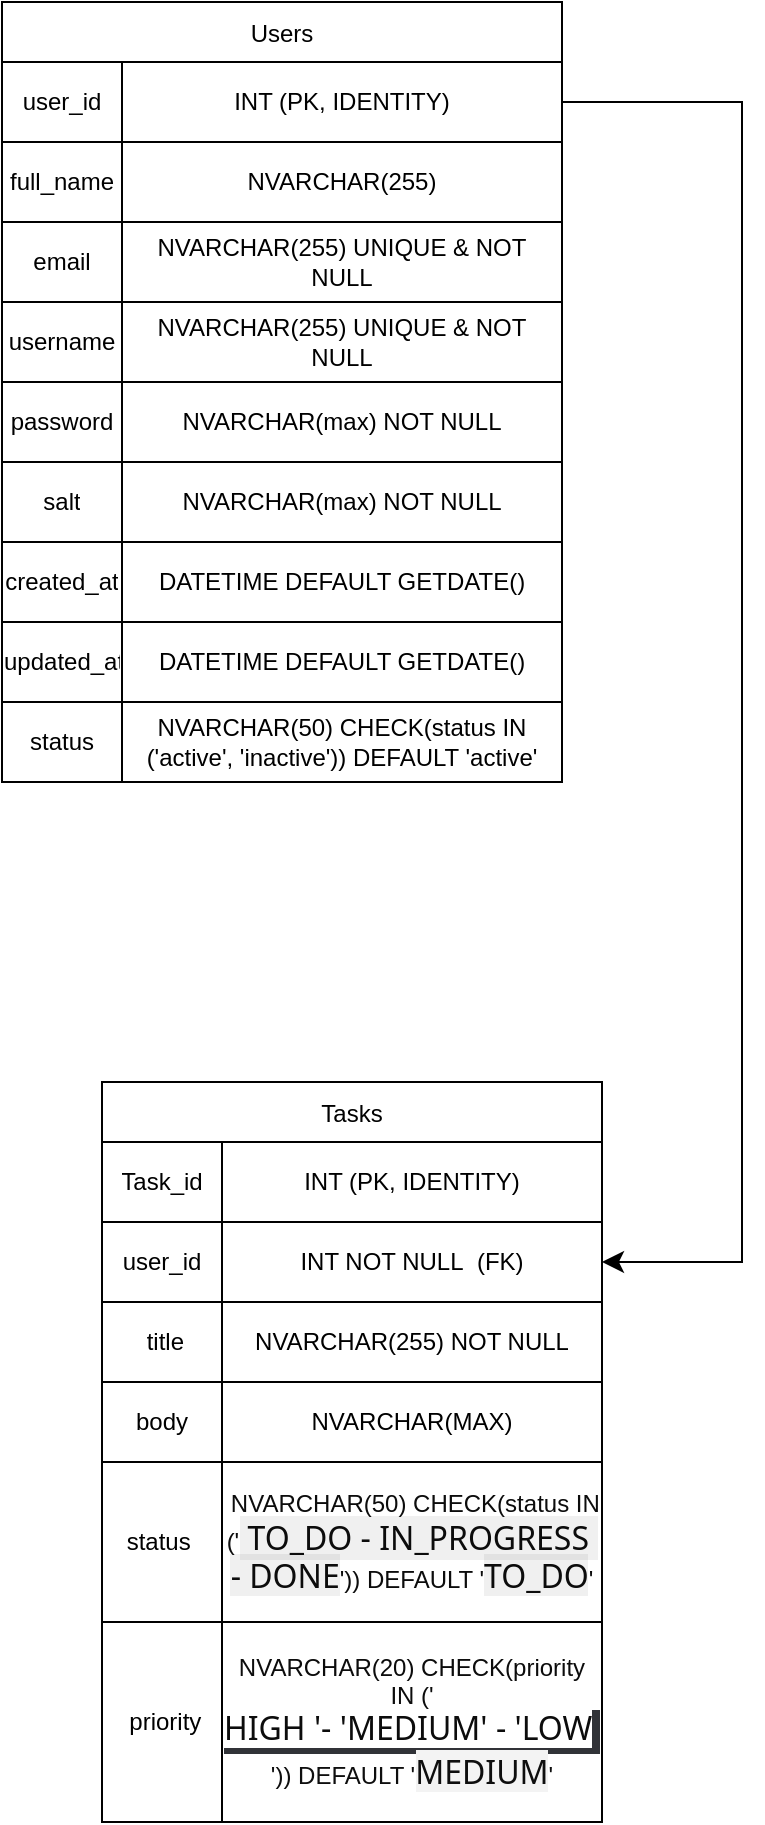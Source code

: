 <mxfile version="26.1.1">
  <diagram id="C5RBs43oDa-KdzZeNtuy" name="Page-1">
    <mxGraphModel dx="1000" dy="530" grid="1" gridSize="10" guides="1" tooltips="1" connect="1" arrows="1" fold="1" page="1" pageScale="1" pageWidth="827" pageHeight="1169" math="0" shadow="0">
      <root>
        <mxCell id="WIyWlLk6GJQsqaUBKTNV-0" />
        <mxCell id="WIyWlLk6GJQsqaUBKTNV-1" parent="WIyWlLk6GJQsqaUBKTNV-0" />
        <mxCell id="579UmgOC1A1TF0io03Oh-319" value="Users" style="shape=table;startSize=30;container=1;collapsible=0;childLayout=tableLayout;" parent="WIyWlLk6GJQsqaUBKTNV-1" vertex="1">
          <mxGeometry x="300" y="30" width="280" height="390" as="geometry" />
        </mxCell>
        <mxCell id="579UmgOC1A1TF0io03Oh-320" value="" style="shape=tableRow;horizontal=0;startSize=0;swimlaneHead=0;swimlaneBody=0;strokeColor=inherit;top=0;left=0;bottom=0;right=0;collapsible=0;dropTarget=0;fillColor=none;points=[[0,0.5],[1,0.5]];portConstraint=eastwest;" parent="579UmgOC1A1TF0io03Oh-319" vertex="1">
          <mxGeometry y="30" width="280" height="40" as="geometry" />
        </mxCell>
        <mxCell id="579UmgOC1A1TF0io03Oh-321" value="user_id" style="shape=partialRectangle;html=1;whiteSpace=wrap;connectable=0;strokeColor=inherit;overflow=hidden;fillColor=none;top=0;left=0;bottom=0;right=0;pointerEvents=1;" parent="579UmgOC1A1TF0io03Oh-320" vertex="1">
          <mxGeometry width="60" height="40" as="geometry">
            <mxRectangle width="60" height="40" as="alternateBounds" />
          </mxGeometry>
        </mxCell>
        <mxCell id="579UmgOC1A1TF0io03Oh-322" value="INT (PK, IDENTITY)" style="shape=partialRectangle;html=1;whiteSpace=wrap;connectable=0;strokeColor=inherit;overflow=hidden;fillColor=none;top=0;left=0;bottom=0;right=0;pointerEvents=1;" parent="579UmgOC1A1TF0io03Oh-320" vertex="1">
          <mxGeometry x="60" width="220" height="40" as="geometry">
            <mxRectangle width="220" height="40" as="alternateBounds" />
          </mxGeometry>
        </mxCell>
        <mxCell id="579UmgOC1A1TF0io03Oh-323" value="" style="shape=tableRow;horizontal=0;startSize=0;swimlaneHead=0;swimlaneBody=0;strokeColor=inherit;top=0;left=0;bottom=0;right=0;collapsible=0;dropTarget=0;fillColor=none;points=[[0,0.5],[1,0.5]];portConstraint=eastwest;" parent="579UmgOC1A1TF0io03Oh-319" vertex="1">
          <mxGeometry y="70" width="280" height="40" as="geometry" />
        </mxCell>
        <mxCell id="579UmgOC1A1TF0io03Oh-324" value="full_name" style="shape=partialRectangle;html=1;whiteSpace=wrap;connectable=0;strokeColor=inherit;overflow=hidden;fillColor=none;top=0;left=0;bottom=0;right=0;pointerEvents=1;" parent="579UmgOC1A1TF0io03Oh-323" vertex="1">
          <mxGeometry width="60" height="40" as="geometry">
            <mxRectangle width="60" height="40" as="alternateBounds" />
          </mxGeometry>
        </mxCell>
        <mxCell id="579UmgOC1A1TF0io03Oh-325" value="NVARCHAR(255)" style="shape=partialRectangle;html=1;whiteSpace=wrap;connectable=0;strokeColor=inherit;overflow=hidden;fillColor=none;top=0;left=0;bottom=0;right=0;pointerEvents=1;" parent="579UmgOC1A1TF0io03Oh-323" vertex="1">
          <mxGeometry x="60" width="220" height="40" as="geometry">
            <mxRectangle width="220" height="40" as="alternateBounds" />
          </mxGeometry>
        </mxCell>
        <mxCell id="579UmgOC1A1TF0io03Oh-326" value="" style="shape=tableRow;horizontal=0;startSize=0;swimlaneHead=0;swimlaneBody=0;strokeColor=inherit;top=0;left=0;bottom=0;right=0;collapsible=0;dropTarget=0;fillColor=none;points=[[0,0.5],[1,0.5]];portConstraint=eastwest;" parent="579UmgOC1A1TF0io03Oh-319" vertex="1">
          <mxGeometry y="110" width="280" height="40" as="geometry" />
        </mxCell>
        <mxCell id="579UmgOC1A1TF0io03Oh-327" value="&amp;nbsp;email&amp;nbsp;" style="shape=partialRectangle;html=1;whiteSpace=wrap;connectable=0;strokeColor=inherit;overflow=hidden;fillColor=none;top=0;left=0;bottom=0;right=0;pointerEvents=1;" parent="579UmgOC1A1TF0io03Oh-326" vertex="1">
          <mxGeometry width="60" height="40" as="geometry">
            <mxRectangle width="60" height="40" as="alternateBounds" />
          </mxGeometry>
        </mxCell>
        <mxCell id="579UmgOC1A1TF0io03Oh-328" value="NVARCHAR(255) UNIQUE &amp;amp; NOT NULL" style="shape=partialRectangle;html=1;whiteSpace=wrap;connectable=0;strokeColor=inherit;overflow=hidden;fillColor=none;top=0;left=0;bottom=0;right=0;pointerEvents=1;" parent="579UmgOC1A1TF0io03Oh-326" vertex="1">
          <mxGeometry x="60" width="220" height="40" as="geometry">
            <mxRectangle width="220" height="40" as="alternateBounds" />
          </mxGeometry>
        </mxCell>
        <mxCell id="579UmgOC1A1TF0io03Oh-329" value="" style="shape=tableRow;horizontal=0;startSize=0;swimlaneHead=0;swimlaneBody=0;strokeColor=inherit;top=0;left=0;bottom=0;right=0;collapsible=0;dropTarget=0;fillColor=none;points=[[0,0.5],[1,0.5]];portConstraint=eastwest;" parent="579UmgOC1A1TF0io03Oh-319" vertex="1">
          <mxGeometry y="150" width="280" height="40" as="geometry" />
        </mxCell>
        <mxCell id="579UmgOC1A1TF0io03Oh-330" value="username" style="shape=partialRectangle;html=1;whiteSpace=wrap;connectable=0;strokeColor=inherit;overflow=hidden;fillColor=none;top=0;left=0;bottom=0;right=0;pointerEvents=1;" parent="579UmgOC1A1TF0io03Oh-329" vertex="1">
          <mxGeometry width="60" height="40" as="geometry">
            <mxRectangle width="60" height="40" as="alternateBounds" />
          </mxGeometry>
        </mxCell>
        <mxCell id="579UmgOC1A1TF0io03Oh-331" value="NVARCHAR(255) UNIQUE &amp;amp; NOT NULL" style="shape=partialRectangle;html=1;whiteSpace=wrap;connectable=0;strokeColor=inherit;overflow=hidden;fillColor=none;top=0;left=0;bottom=0;right=0;pointerEvents=1;" parent="579UmgOC1A1TF0io03Oh-329" vertex="1">
          <mxGeometry x="60" width="220" height="40" as="geometry">
            <mxRectangle width="220" height="40" as="alternateBounds" />
          </mxGeometry>
        </mxCell>
        <mxCell id="579UmgOC1A1TF0io03Oh-332" value="" style="shape=tableRow;horizontal=0;startSize=0;swimlaneHead=0;swimlaneBody=0;strokeColor=inherit;top=0;left=0;bottom=0;right=0;collapsible=0;dropTarget=0;fillColor=none;points=[[0,0.5],[1,0.5]];portConstraint=eastwest;" parent="579UmgOC1A1TF0io03Oh-319" vertex="1">
          <mxGeometry y="190" width="280" height="40" as="geometry" />
        </mxCell>
        <mxCell id="579UmgOC1A1TF0io03Oh-333" value="&amp;nbsp;password&amp;nbsp;" style="shape=partialRectangle;html=1;whiteSpace=wrap;connectable=0;strokeColor=inherit;overflow=hidden;fillColor=none;top=0;left=0;bottom=0;right=0;pointerEvents=1;" parent="579UmgOC1A1TF0io03Oh-332" vertex="1">
          <mxGeometry width="60" height="40" as="geometry">
            <mxRectangle width="60" height="40" as="alternateBounds" />
          </mxGeometry>
        </mxCell>
        <mxCell id="579UmgOC1A1TF0io03Oh-334" value="NVARCHAR(max) NOT NULL" style="shape=partialRectangle;html=1;whiteSpace=wrap;connectable=0;strokeColor=inherit;overflow=hidden;fillColor=none;top=0;left=0;bottom=0;right=0;pointerEvents=1;" parent="579UmgOC1A1TF0io03Oh-332" vertex="1">
          <mxGeometry x="60" width="220" height="40" as="geometry">
            <mxRectangle width="220" height="40" as="alternateBounds" />
          </mxGeometry>
        </mxCell>
        <mxCell id="579UmgOC1A1TF0io03Oh-335" value="" style="shape=tableRow;horizontal=0;startSize=0;swimlaneHead=0;swimlaneBody=0;strokeColor=inherit;top=0;left=0;bottom=0;right=0;collapsible=0;dropTarget=0;fillColor=none;points=[[0,0.5],[1,0.5]];portConstraint=eastwest;" parent="579UmgOC1A1TF0io03Oh-319" vertex="1">
          <mxGeometry y="230" width="280" height="40" as="geometry" />
        </mxCell>
        <mxCell id="579UmgOC1A1TF0io03Oh-336" value="salt" style="shape=partialRectangle;html=1;whiteSpace=wrap;connectable=0;strokeColor=inherit;overflow=hidden;fillColor=none;top=0;left=0;bottom=0;right=0;pointerEvents=1;" parent="579UmgOC1A1TF0io03Oh-335" vertex="1">
          <mxGeometry width="60" height="40" as="geometry">
            <mxRectangle width="60" height="40" as="alternateBounds" />
          </mxGeometry>
        </mxCell>
        <mxCell id="579UmgOC1A1TF0io03Oh-337" value="NVARCHAR(&lt;span style=&quot;color: rgb(0, 0, 0);&quot;&gt;max&lt;/span&gt;) NOT NULL" style="shape=partialRectangle;html=1;whiteSpace=wrap;connectable=0;strokeColor=inherit;overflow=hidden;fillColor=none;top=0;left=0;bottom=0;right=0;pointerEvents=1;" parent="579UmgOC1A1TF0io03Oh-335" vertex="1">
          <mxGeometry x="60" width="220" height="40" as="geometry">
            <mxRectangle width="220" height="40" as="alternateBounds" />
          </mxGeometry>
        </mxCell>
        <mxCell id="579UmgOC1A1TF0io03Oh-338" value="" style="shape=tableRow;horizontal=0;startSize=0;swimlaneHead=0;swimlaneBody=0;strokeColor=inherit;top=0;left=0;bottom=0;right=0;collapsible=0;dropTarget=0;fillColor=none;points=[[0,0.5],[1,0.5]];portConstraint=eastwest;" parent="579UmgOC1A1TF0io03Oh-319" vertex="1">
          <mxGeometry y="270" width="280" height="40" as="geometry" />
        </mxCell>
        <mxCell id="579UmgOC1A1TF0io03Oh-339" value="created_at" style="shape=partialRectangle;html=1;whiteSpace=wrap;connectable=0;strokeColor=inherit;overflow=hidden;fillColor=none;top=0;left=0;bottom=0;right=0;pointerEvents=1;" parent="579UmgOC1A1TF0io03Oh-338" vertex="1">
          <mxGeometry width="60" height="40" as="geometry">
            <mxRectangle width="60" height="40" as="alternateBounds" />
          </mxGeometry>
        </mxCell>
        <mxCell id="579UmgOC1A1TF0io03Oh-340" value="DATETIME DEFAULT GETDATE()" style="shape=partialRectangle;html=1;whiteSpace=wrap;connectable=0;strokeColor=inherit;overflow=hidden;fillColor=none;top=0;left=0;bottom=0;right=0;pointerEvents=1;" parent="579UmgOC1A1TF0io03Oh-338" vertex="1">
          <mxGeometry x="60" width="220" height="40" as="geometry">
            <mxRectangle width="220" height="40" as="alternateBounds" />
          </mxGeometry>
        </mxCell>
        <mxCell id="579UmgOC1A1TF0io03Oh-341" value="" style="shape=tableRow;horizontal=0;startSize=0;swimlaneHead=0;swimlaneBody=0;strokeColor=inherit;top=0;left=0;bottom=0;right=0;collapsible=0;dropTarget=0;fillColor=none;points=[[0,0.5],[1,0.5]];portConstraint=eastwest;" parent="579UmgOC1A1TF0io03Oh-319" vertex="1">
          <mxGeometry y="310" width="280" height="40" as="geometry" />
        </mxCell>
        <mxCell id="579UmgOC1A1TF0io03Oh-342" value="updated_at&amp;nbsp;" style="shape=partialRectangle;html=1;whiteSpace=wrap;connectable=0;strokeColor=inherit;overflow=hidden;fillColor=none;top=0;left=0;bottom=0;right=0;pointerEvents=1;" parent="579UmgOC1A1TF0io03Oh-341" vertex="1">
          <mxGeometry width="60" height="40" as="geometry">
            <mxRectangle width="60" height="40" as="alternateBounds" />
          </mxGeometry>
        </mxCell>
        <mxCell id="579UmgOC1A1TF0io03Oh-343" value="DATETIME DEFAULT GETDATE()" style="shape=partialRectangle;html=1;whiteSpace=wrap;connectable=0;strokeColor=inherit;overflow=hidden;fillColor=none;top=0;left=0;bottom=0;right=0;pointerEvents=1;" parent="579UmgOC1A1TF0io03Oh-341" vertex="1">
          <mxGeometry x="60" width="220" height="40" as="geometry">
            <mxRectangle width="220" height="40" as="alternateBounds" />
          </mxGeometry>
        </mxCell>
        <mxCell id="579UmgOC1A1TF0io03Oh-344" value="" style="shape=tableRow;horizontal=0;startSize=0;swimlaneHead=0;swimlaneBody=0;strokeColor=inherit;top=0;left=0;bottom=0;right=0;collapsible=0;dropTarget=0;fillColor=none;points=[[0,0.5],[1,0.5]];portConstraint=eastwest;" parent="579UmgOC1A1TF0io03Oh-319" vertex="1">
          <mxGeometry y="350" width="280" height="40" as="geometry" />
        </mxCell>
        <mxCell id="579UmgOC1A1TF0io03Oh-345" value="status" style="shape=partialRectangle;html=1;whiteSpace=wrap;connectable=0;strokeColor=inherit;overflow=hidden;fillColor=none;top=0;left=0;bottom=0;right=0;pointerEvents=1;" parent="579UmgOC1A1TF0io03Oh-344" vertex="1">
          <mxGeometry width="60" height="40" as="geometry">
            <mxRectangle width="60" height="40" as="alternateBounds" />
          </mxGeometry>
        </mxCell>
        <mxCell id="579UmgOC1A1TF0io03Oh-346" value="NVARCHAR(50) CHECK(status IN (&#39;active&#39;, &#39;inactive&#39;)) DEFAULT &#39;active&#39;" style="shape=partialRectangle;html=1;whiteSpace=wrap;connectable=0;strokeColor=inherit;overflow=hidden;fillColor=none;top=0;left=0;bottom=0;right=0;pointerEvents=1;" parent="579UmgOC1A1TF0io03Oh-344" vertex="1">
          <mxGeometry x="60" width="220" height="40" as="geometry">
            <mxRectangle width="220" height="40" as="alternateBounds" />
          </mxGeometry>
        </mxCell>
        <mxCell id="579UmgOC1A1TF0io03Oh-347" value="Tasks" style="shape=table;startSize=30;container=1;collapsible=0;childLayout=tableLayout;" parent="WIyWlLk6GJQsqaUBKTNV-1" vertex="1">
          <mxGeometry x="350" y="570" width="250" height="370" as="geometry" />
        </mxCell>
        <mxCell id="579UmgOC1A1TF0io03Oh-348" value="" style="shape=tableRow;horizontal=0;startSize=0;swimlaneHead=0;swimlaneBody=0;strokeColor=inherit;top=0;left=0;bottom=0;right=0;collapsible=0;dropTarget=0;fillColor=none;points=[[0,0.5],[1,0.5]];portConstraint=eastwest;" parent="579UmgOC1A1TF0io03Oh-347" vertex="1">
          <mxGeometry y="30" width="250" height="40" as="geometry" />
        </mxCell>
        <mxCell id="579UmgOC1A1TF0io03Oh-349" value="Task_id" style="shape=partialRectangle;html=1;whiteSpace=wrap;connectable=0;strokeColor=inherit;overflow=hidden;fillColor=none;top=0;left=0;bottom=0;right=0;pointerEvents=1;" parent="579UmgOC1A1TF0io03Oh-348" vertex="1">
          <mxGeometry width="60" height="40" as="geometry">
            <mxRectangle width="60" height="40" as="alternateBounds" />
          </mxGeometry>
        </mxCell>
        <mxCell id="579UmgOC1A1TF0io03Oh-350" value="INT (PK, IDENTITY)" style="shape=partialRectangle;html=1;whiteSpace=wrap;connectable=0;strokeColor=inherit;overflow=hidden;fillColor=none;top=0;left=0;bottom=0;right=0;pointerEvents=1;" parent="579UmgOC1A1TF0io03Oh-348" vertex="1">
          <mxGeometry x="60" width="190" height="40" as="geometry">
            <mxRectangle width="190" height="40" as="alternateBounds" />
          </mxGeometry>
        </mxCell>
        <mxCell id="579UmgOC1A1TF0io03Oh-351" value="" style="shape=tableRow;horizontal=0;startSize=0;swimlaneHead=0;swimlaneBody=0;strokeColor=inherit;top=0;left=0;bottom=0;right=0;collapsible=0;dropTarget=0;fillColor=none;points=[[0,0.5],[1,0.5]];portConstraint=eastwest;" parent="579UmgOC1A1TF0io03Oh-347" vertex="1">
          <mxGeometry y="70" width="250" height="40" as="geometry" />
        </mxCell>
        <mxCell id="579UmgOC1A1TF0io03Oh-352" value="&amp;nbsp;user_id&amp;nbsp;" style="shape=partialRectangle;html=1;whiteSpace=wrap;connectable=0;strokeColor=inherit;overflow=hidden;fillColor=none;top=0;left=0;bottom=0;right=0;pointerEvents=1;" parent="579UmgOC1A1TF0io03Oh-351" vertex="1">
          <mxGeometry width="60" height="40" as="geometry">
            <mxRectangle width="60" height="40" as="alternateBounds" />
          </mxGeometry>
        </mxCell>
        <mxCell id="579UmgOC1A1TF0io03Oh-353" value="INT NOT NULL&amp;nbsp; (FK)" style="shape=partialRectangle;html=1;whiteSpace=wrap;connectable=0;strokeColor=inherit;overflow=hidden;fillColor=none;top=0;left=0;bottom=0;right=0;pointerEvents=1;" parent="579UmgOC1A1TF0io03Oh-351" vertex="1">
          <mxGeometry x="60" width="190" height="40" as="geometry">
            <mxRectangle width="190" height="40" as="alternateBounds" />
          </mxGeometry>
        </mxCell>
        <mxCell id="579UmgOC1A1TF0io03Oh-354" value="" style="shape=tableRow;horizontal=0;startSize=0;swimlaneHead=0;swimlaneBody=0;strokeColor=inherit;top=0;left=0;bottom=0;right=0;collapsible=0;dropTarget=0;fillColor=none;points=[[0,0.5],[1,0.5]];portConstraint=eastwest;" parent="579UmgOC1A1TF0io03Oh-347" vertex="1">
          <mxGeometry y="110" width="250" height="40" as="geometry" />
        </mxCell>
        <mxCell id="579UmgOC1A1TF0io03Oh-355" value="&amp;nbsp;title" style="shape=partialRectangle;html=1;whiteSpace=wrap;connectable=0;strokeColor=inherit;overflow=hidden;fillColor=none;top=0;left=0;bottom=0;right=0;pointerEvents=1;" parent="579UmgOC1A1TF0io03Oh-354" vertex="1">
          <mxGeometry width="60" height="40" as="geometry">
            <mxRectangle width="60" height="40" as="alternateBounds" />
          </mxGeometry>
        </mxCell>
        <mxCell id="579UmgOC1A1TF0io03Oh-356" value="NVARCHAR(255) NOT NULL" style="shape=partialRectangle;html=1;whiteSpace=wrap;connectable=0;strokeColor=inherit;overflow=hidden;fillColor=none;top=0;left=0;bottom=0;right=0;pointerEvents=1;" parent="579UmgOC1A1TF0io03Oh-354" vertex="1">
          <mxGeometry x="60" width="190" height="40" as="geometry">
            <mxRectangle width="190" height="40" as="alternateBounds" />
          </mxGeometry>
        </mxCell>
        <mxCell id="579UmgOC1A1TF0io03Oh-357" value="" style="shape=tableRow;horizontal=0;startSize=0;swimlaneHead=0;swimlaneBody=0;strokeColor=inherit;top=0;left=0;bottom=0;right=0;collapsible=0;dropTarget=0;fillColor=none;points=[[0,0.5],[1,0.5]];portConstraint=eastwest;" parent="579UmgOC1A1TF0io03Oh-347" vertex="1">
          <mxGeometry y="150" width="250" height="40" as="geometry" />
        </mxCell>
        <mxCell id="579UmgOC1A1TF0io03Oh-358" value="body" style="shape=partialRectangle;html=1;whiteSpace=wrap;connectable=0;strokeColor=inherit;overflow=hidden;fillColor=none;top=0;left=0;bottom=0;right=0;pointerEvents=1;" parent="579UmgOC1A1TF0io03Oh-357" vertex="1">
          <mxGeometry width="60" height="40" as="geometry">
            <mxRectangle width="60" height="40" as="alternateBounds" />
          </mxGeometry>
        </mxCell>
        <mxCell id="579UmgOC1A1TF0io03Oh-359" value="NVARCHAR(MAX)" style="shape=partialRectangle;html=1;whiteSpace=wrap;connectable=0;strokeColor=inherit;overflow=hidden;fillColor=none;top=0;left=0;bottom=0;right=0;pointerEvents=1;" parent="579UmgOC1A1TF0io03Oh-357" vertex="1">
          <mxGeometry x="60" width="190" height="40" as="geometry">
            <mxRectangle width="190" height="40" as="alternateBounds" />
          </mxGeometry>
        </mxCell>
        <mxCell id="579UmgOC1A1TF0io03Oh-360" value="" style="shape=tableRow;horizontal=0;startSize=0;swimlaneHead=0;swimlaneBody=0;strokeColor=inherit;top=0;left=0;bottom=0;right=0;collapsible=0;dropTarget=0;fillColor=none;points=[[0,0.5],[1,0.5]];portConstraint=eastwest;" parent="579UmgOC1A1TF0io03Oh-347" vertex="1">
          <mxGeometry y="190" width="250" height="80" as="geometry" />
        </mxCell>
        <mxCell id="579UmgOC1A1TF0io03Oh-361" value="status&amp;nbsp;" style="shape=partialRectangle;html=1;whiteSpace=wrap;connectable=0;strokeColor=inherit;overflow=hidden;fillColor=none;top=0;left=0;bottom=0;right=0;pointerEvents=1;" parent="579UmgOC1A1TF0io03Oh-360" vertex="1">
          <mxGeometry width="60" height="80" as="geometry">
            <mxRectangle width="60" height="80" as="alternateBounds" />
          </mxGeometry>
        </mxCell>
        <mxCell id="579UmgOC1A1TF0io03Oh-362" value="&lt;span style=&quot;background-color: light-dark(#ffffff, var(--ge-dark-color, #121212));&quot;&gt;&lt;font style=&quot;color: rgb(12, 12, 12);&quot;&gt;&amp;nbsp;NVARCHAR(50) CHECK(status IN (&#39;&lt;span style=&quot;margin: 0px; padding: 0px; border: 0px; font-family: &amp;quot;gg sans&amp;quot;, &amp;quot;Noto Sans&amp;quot;, &amp;quot;Helvetica Neue&amp;quot;, Helvetica, Arial, sans-serif; font-size: 16px; vertical-align: baseline; outline: 0px; text-align: left; white-space-collapse: break-spaces; background-color: oklab(0.085 0.0 0.0 / 0.06);&quot;&gt; TO&lt;/span&gt;&lt;span style=&quot;margin: 0px; padding: 0px; border: 0px; font-family: &amp;quot;gg sans&amp;quot;, &amp;quot;Noto Sans&amp;quot;, &amp;quot;Helvetica Neue&amp;quot;, Helvetica, Arial, sans-serif; font-size: 16px; vertical-align: baseline; outline: 0px; text-align: left; white-space-collapse: break-spaces; background-color: oklab(0.085 0.0 0.0 / 0.06);&quot;&gt;_DO &lt;/span&gt;&lt;span style=&quot;margin: 0px; padding: 0px; border: 0px; font-family: &amp;quot;gg sans&amp;quot;, &amp;quot;Noto Sans&amp;quot;, &amp;quot;Helvetica Neue&amp;quot;, Helvetica, Arial, sans-serif; font-size: 16px; vertical-align: baseline; outline: 0px; text-align: left; white-space-collapse: break-spaces; background-color: oklab(0.085 0.0 0.0 / 0.06);&quot;&gt;- IN&lt;/span&gt;&lt;span style=&quot;margin: 0px; padding: 0px; border: 0px; font-family: &amp;quot;gg sans&amp;quot;, &amp;quot;Noto Sans&amp;quot;, &amp;quot;Helvetica Neue&amp;quot;, Helvetica, Arial, sans-serif; font-size: 16px; vertical-align: baseline; outline: 0px; text-align: left; white-space-collapse: break-spaces; background-color: oklab(0.085 0.0 0.0 / 0.06);&quot;&gt;_PROGRESS &lt;/span&gt;&lt;span style=&quot;margin: 0px; padding: 0px; border: 0px; font-family: &amp;quot;gg sans&amp;quot;, &amp;quot;Noto Sans&amp;quot;, &amp;quot;Helvetica Neue&amp;quot;, Helvetica, Arial, sans-serif; font-size: 16px; vertical-align: baseline; outline: 0px; text-align: left; white-space-collapse: break-spaces; background-color: oklab(0.085 0.0 0.0 / 0.06);&quot;&gt;- DONE&lt;/span&gt;&#39;)) DEFAULT &#39;&lt;span style=&quot;white-space-collapse: break-spaces; margin: 0px; padding: 0px; border: 0px; font-family: &amp;quot;gg sans&amp;quot;, &amp;quot;Noto Sans&amp;quot;, &amp;quot;Helvetica Neue&amp;quot;, Helvetica, Arial, sans-serif; font-size: 16px; vertical-align: baseline; outline: 0px; text-align: left; background-color: oklab(0.085 0.0 0.0 / 0.06);&quot;&gt;TO&lt;/span&gt;&lt;span style=&quot;white-space-collapse: break-spaces; margin: 0px; padding: 0px; border: 0px; font-family: &amp;quot;gg sans&amp;quot;, &amp;quot;Noto Sans&amp;quot;, &amp;quot;Helvetica Neue&amp;quot;, Helvetica, Arial, sans-serif; font-size: 16px; vertical-align: baseline; outline: 0px; text-align: left; background-color: oklab(0.085 0.0 0.0 / 0.06);&quot;&gt;_DO&lt;/span&gt;&#39;&lt;/font&gt;&lt;/span&gt;" style="shape=partialRectangle;html=1;whiteSpace=wrap;connectable=0;strokeColor=inherit;overflow=hidden;fillColor=none;top=0;left=0;bottom=0;right=0;pointerEvents=1;" parent="579UmgOC1A1TF0io03Oh-360" vertex="1">
          <mxGeometry x="60" width="190" height="80" as="geometry">
            <mxRectangle width="190" height="80" as="alternateBounds" />
          </mxGeometry>
        </mxCell>
        <mxCell id="579UmgOC1A1TF0io03Oh-363" value="" style="shape=tableRow;horizontal=0;startSize=0;swimlaneHead=0;swimlaneBody=0;strokeColor=inherit;top=0;left=0;bottom=0;right=0;collapsible=0;dropTarget=0;fillColor=none;points=[[0,0.5],[1,0.5]];portConstraint=eastwest;" parent="579UmgOC1A1TF0io03Oh-347" vertex="1">
          <mxGeometry y="270" width="250" height="100" as="geometry" />
        </mxCell>
        <mxCell id="579UmgOC1A1TF0io03Oh-364" value="&amp;nbsp;priority" style="shape=partialRectangle;html=1;whiteSpace=wrap;connectable=0;strokeColor=inherit;overflow=hidden;fillColor=none;top=0;left=0;bottom=0;right=0;pointerEvents=1;" parent="579UmgOC1A1TF0io03Oh-363" vertex="1">
          <mxGeometry width="60" height="100" as="geometry">
            <mxRectangle width="60" height="100" as="alternateBounds" />
          </mxGeometry>
        </mxCell>
        <mxCell id="579UmgOC1A1TF0io03Oh-365" value="&lt;font style=&quot;color: rgb(12, 12, 12); background-color: light-dark(#ffffff, var(--ge-dark-color, #121212));&quot;&gt;NVARCHAR(20) CHECK(priority IN (&#39;&lt;/font&gt;&lt;ol style=&quot;margin: 0px; padding: 0px; border: 0px; font-family: &amp;quot;gg sans&amp;quot;, &amp;quot;Noto Sans&amp;quot;, &amp;quot;Helvetica Neue&amp;quot;, Helvetica, Arial, sans-serif; font-size: 16px; vertical-align: baseline; list-style: none; min-height: 0px; overflow: hidden; text-align: start; background-color: oklab(0.321 -0.0 -0.009);&quot; tabindex=&quot;0&quot; data-list-id=&quot;chat-messages&quot; role=&quot;list&quot; aria-label=&quot;Messages in database&quot; class=&quot;scrollerInner__36d07&quot;&gt;&lt;li style=&quot;margin: 0px; padding: 0px; border: 0px; font-weight: inherit; font-style: inherit; font-family: inherit; vertical-align: baseline; outline: none; position: relative;&quot; aria-setsize=&quot;-1&quot; class=&quot;messageListItem__5126c&quot; id=&quot;chat-messages-1343956940476121108-1352357854258004060&quot;&gt;&lt;div style=&quot;margin: 0px; padding-top: var(--custom-message-spacing-vertical-container-cozy); padding-right: var(--custom-message-margin-horizontal); padding-bottom: var(--custom-message-spacing-vertical-container-cozy); padding-left: var(--custom-message-margin-left-content-cozy); border: 0px; font-weight: inherit; font-style: inherit; font-family: inherit; vertical-align: baseline; outline: 0px; position: relative; overflow-wrap: break-word; user-select: text; flex: 0 0 auto; min-height: 1.375rem; background-image: ; background-position-x: ; background-position-y: ; background-size: ; background-repeat: ; background-attachment: ; background-origin: ; background-clip: ;&quot; aria-labelledby=&quot;message-username-1352357744992059484 uid_1 message-content-1352357854258004060 uid_2 message-timestamp-1352357854258004060&quot; aria-roledescription=&quot;Message&quot; aria-setsize=&quot;-1&quot; tabindex=&quot;-1&quot; data-list-item-id=&quot;chat-messages___chat-messages-1343956940476121108-1352357854258004060&quot; role=&quot;article&quot; class=&quot;message__5126c cozyMessage__5126c wrapper_c19a55 cozy_c19a55 zalgo_c19a55&quot;&gt;&lt;div style=&quot;margin: 0px; padding: 0px; border: 0px; font-weight: inherit; font-style: inherit; font-family: inherit; vertical-align: baseline; outline: 0px; position: static;&quot; class=&quot;contents_c19a55&quot;&gt;&lt;div style=&quot;margin-top: 0px; margin-right: 0px; margin-bottom: 0px; margin-left: calc(var(--custom-message-margin-left-content-cozy)*-1); padding-top: 0px; padding-right: 0px; padding-bottom: 0px; padding-left: var(--custom-message-margin-left-content-cozy); border: 0px; font-weight: inherit; font-style: inherit; font-family: inherit; font-size: 1rem; vertical-align: baseline; outline: 0px; line-height: var(--chat-markup-line-height); white-space-collapse: break-spaces; overflow-wrap: break-word; user-select: text; position: relative; overflow: hidden;&quot; class=&quot;markup__75297 messageContent_c19a55&quot; id=&quot;message-content-1352357854258004060&quot;&gt;&lt;font style=&quot;color: rgb(12, 12, 12); background-color: light-dark(#ffffff, var(--ge-dark-color, #121212));&quot;&gt;&lt;span style=&quot;margin: 0px; padding: 0px; border: 0px; font-weight: inherit; font-style: inherit; font-family: inherit; vertical-align: baseline; outline: 0px;&quot;&gt;HIGH &#39;&lt;/span&gt;&lt;span style=&quot;margin: 0px; padding: 0px; border: 0px; font-weight: inherit; font-style: inherit; font-family: inherit; vertical-align: baseline; outline: 0px;&quot;&gt;- &#39;MEDIUM&#39; &lt;/span&gt;&lt;span style=&quot;margin: 0px; padding: 0px; border: 0px; font-weight: inherit; font-style: inherit; font-family: inherit; vertical-align: baseline; outline: 0px;&quot;&gt;- &#39;LOW&lt;/span&gt;&lt;/font&gt;&lt;/div&gt;&lt;/div&gt;&lt;/div&gt;&lt;/li&gt;&lt;/ol&gt;&lt;font style=&quot;background-color: light-dark(#ffffff, var(--ge-dark-color, #121212)); color: rgb(14, 14, 14);&quot;&gt;&lt;font&gt;&#39;)) DEFAULT &#39;&lt;/font&gt;&lt;span style=&quot;font-family: &amp;quot;gg sans&amp;quot;, &amp;quot;Noto Sans&amp;quot;, &amp;quot;Helvetica Neue&amp;quot;, Helvetica, Arial, sans-serif; font-size: 16px; text-align: left; white-space-collapse: break-spaces; background-color: rgb(243, 243, 243);&quot;&gt;&lt;font&gt;MEDIUM&lt;/font&gt;&lt;/span&gt;&lt;font&gt;&#39;&lt;/font&gt;&lt;/font&gt;" style="shape=partialRectangle;html=1;whiteSpace=wrap;connectable=0;strokeColor=inherit;overflow=hidden;fillColor=none;top=0;left=0;bottom=0;right=0;pointerEvents=1;" parent="579UmgOC1A1TF0io03Oh-363" vertex="1">
          <mxGeometry x="60" width="190" height="100" as="geometry">
            <mxRectangle width="190" height="100" as="alternateBounds" />
          </mxGeometry>
        </mxCell>
        <mxCell id="579UmgOC1A1TF0io03Oh-401" value="" style="edgeStyle=elbowEdgeStyle;elbow=horizontal;endArrow=classic;html=1;curved=0;rounded=0;endSize=8;startSize=8;entryX=1;entryY=0.5;entryDx=0;entryDy=0;exitX=1;exitY=0.5;exitDx=0;exitDy=0;" parent="WIyWlLk6GJQsqaUBKTNV-1" source="579UmgOC1A1TF0io03Oh-320" target="579UmgOC1A1TF0io03Oh-351" edge="1">
          <mxGeometry width="50" height="50" relative="1" as="geometry">
            <mxPoint x="740" y="420" as="sourcePoint" />
            <mxPoint x="430" y="450" as="targetPoint" />
            <Array as="points">
              <mxPoint x="670" y="350" />
            </Array>
          </mxGeometry>
        </mxCell>
      </root>
    </mxGraphModel>
  </diagram>
</mxfile>
